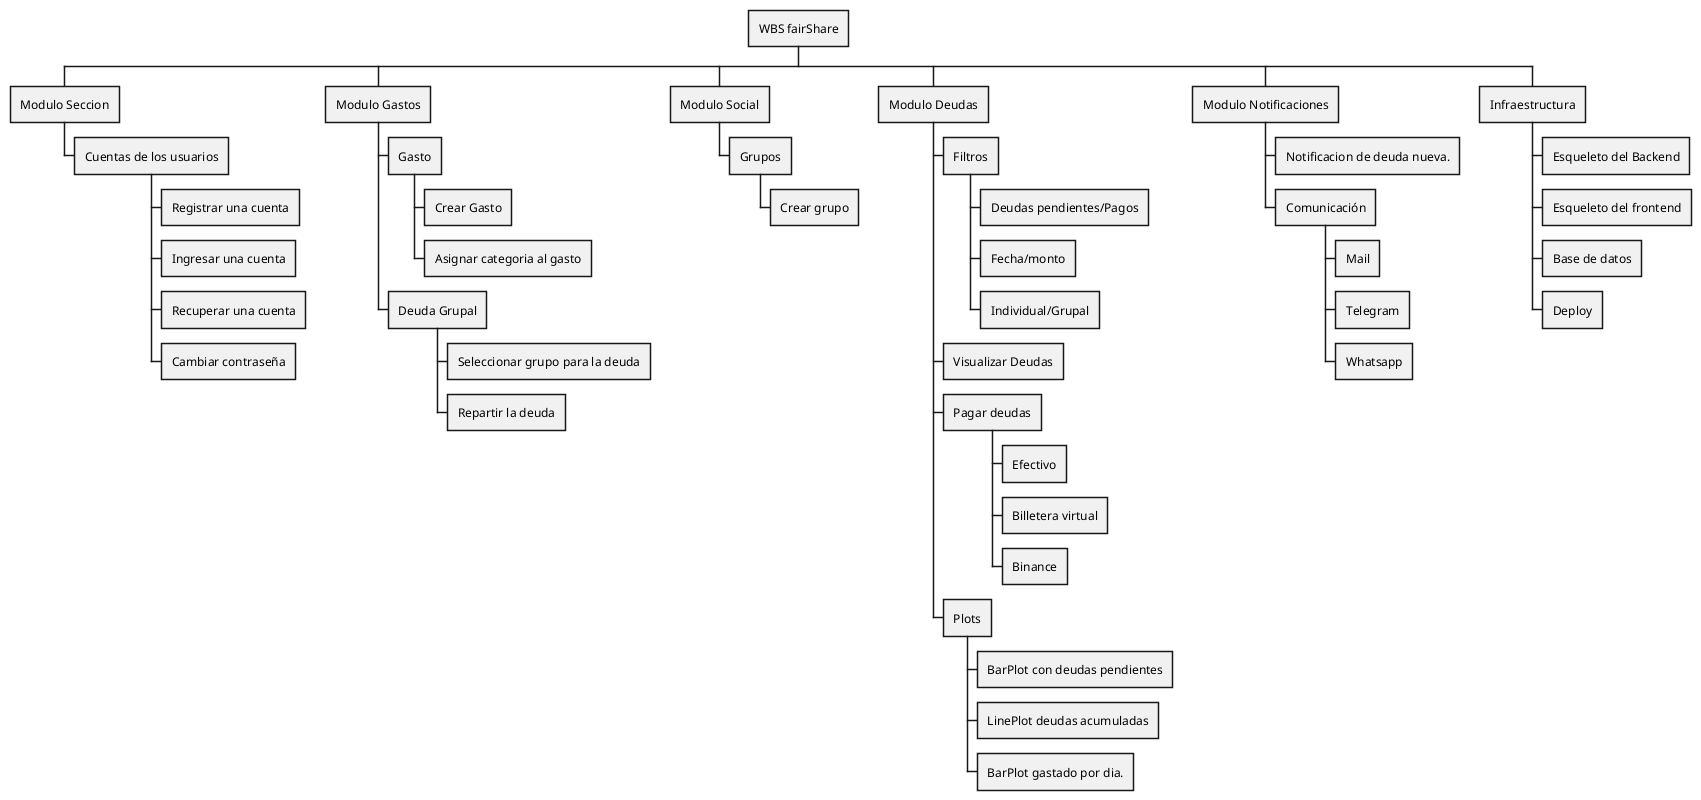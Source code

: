 @startwbs
* WBS fairShare
** Modulo Seccion
*** Cuentas de los usuarios
**** Registrar una cuenta
**** Ingresar una cuenta
**** Recuperar una cuenta
**** Cambiar contraseña
** Modulo Gastos
*** Gasto
**** Crear Gasto
**** Asignar categoria al gasto
*** Deuda Grupal
**** Seleccionar grupo para la deuda
**** Repartir la deuda

** Modulo Social
*** Grupos
**** Crear grupo

** Modulo Deudas
*** Filtros
**** Deudas pendientes/Pagos
**** Fecha/monto
**** Individual/Grupal
*** Visualizar Deudas
*** Pagar deudas
**** Efectivo
**** Billetera virtual
**** Binance
*** Plots
**** BarPlot con deudas pendientes
**** LinePlot deudas acumuladas
**** BarPlot gastado por dia.
** Modulo Notificaciones
*** Notificacion de deuda nueva.
*** Comunicación
**** Mail
**** Telegram
**** Whatsapp
** Infraestructura
*** Esqueleto del Backend
*** Esqueleto del frontend
*** Base de datos
*** Deploy
@endwbs

